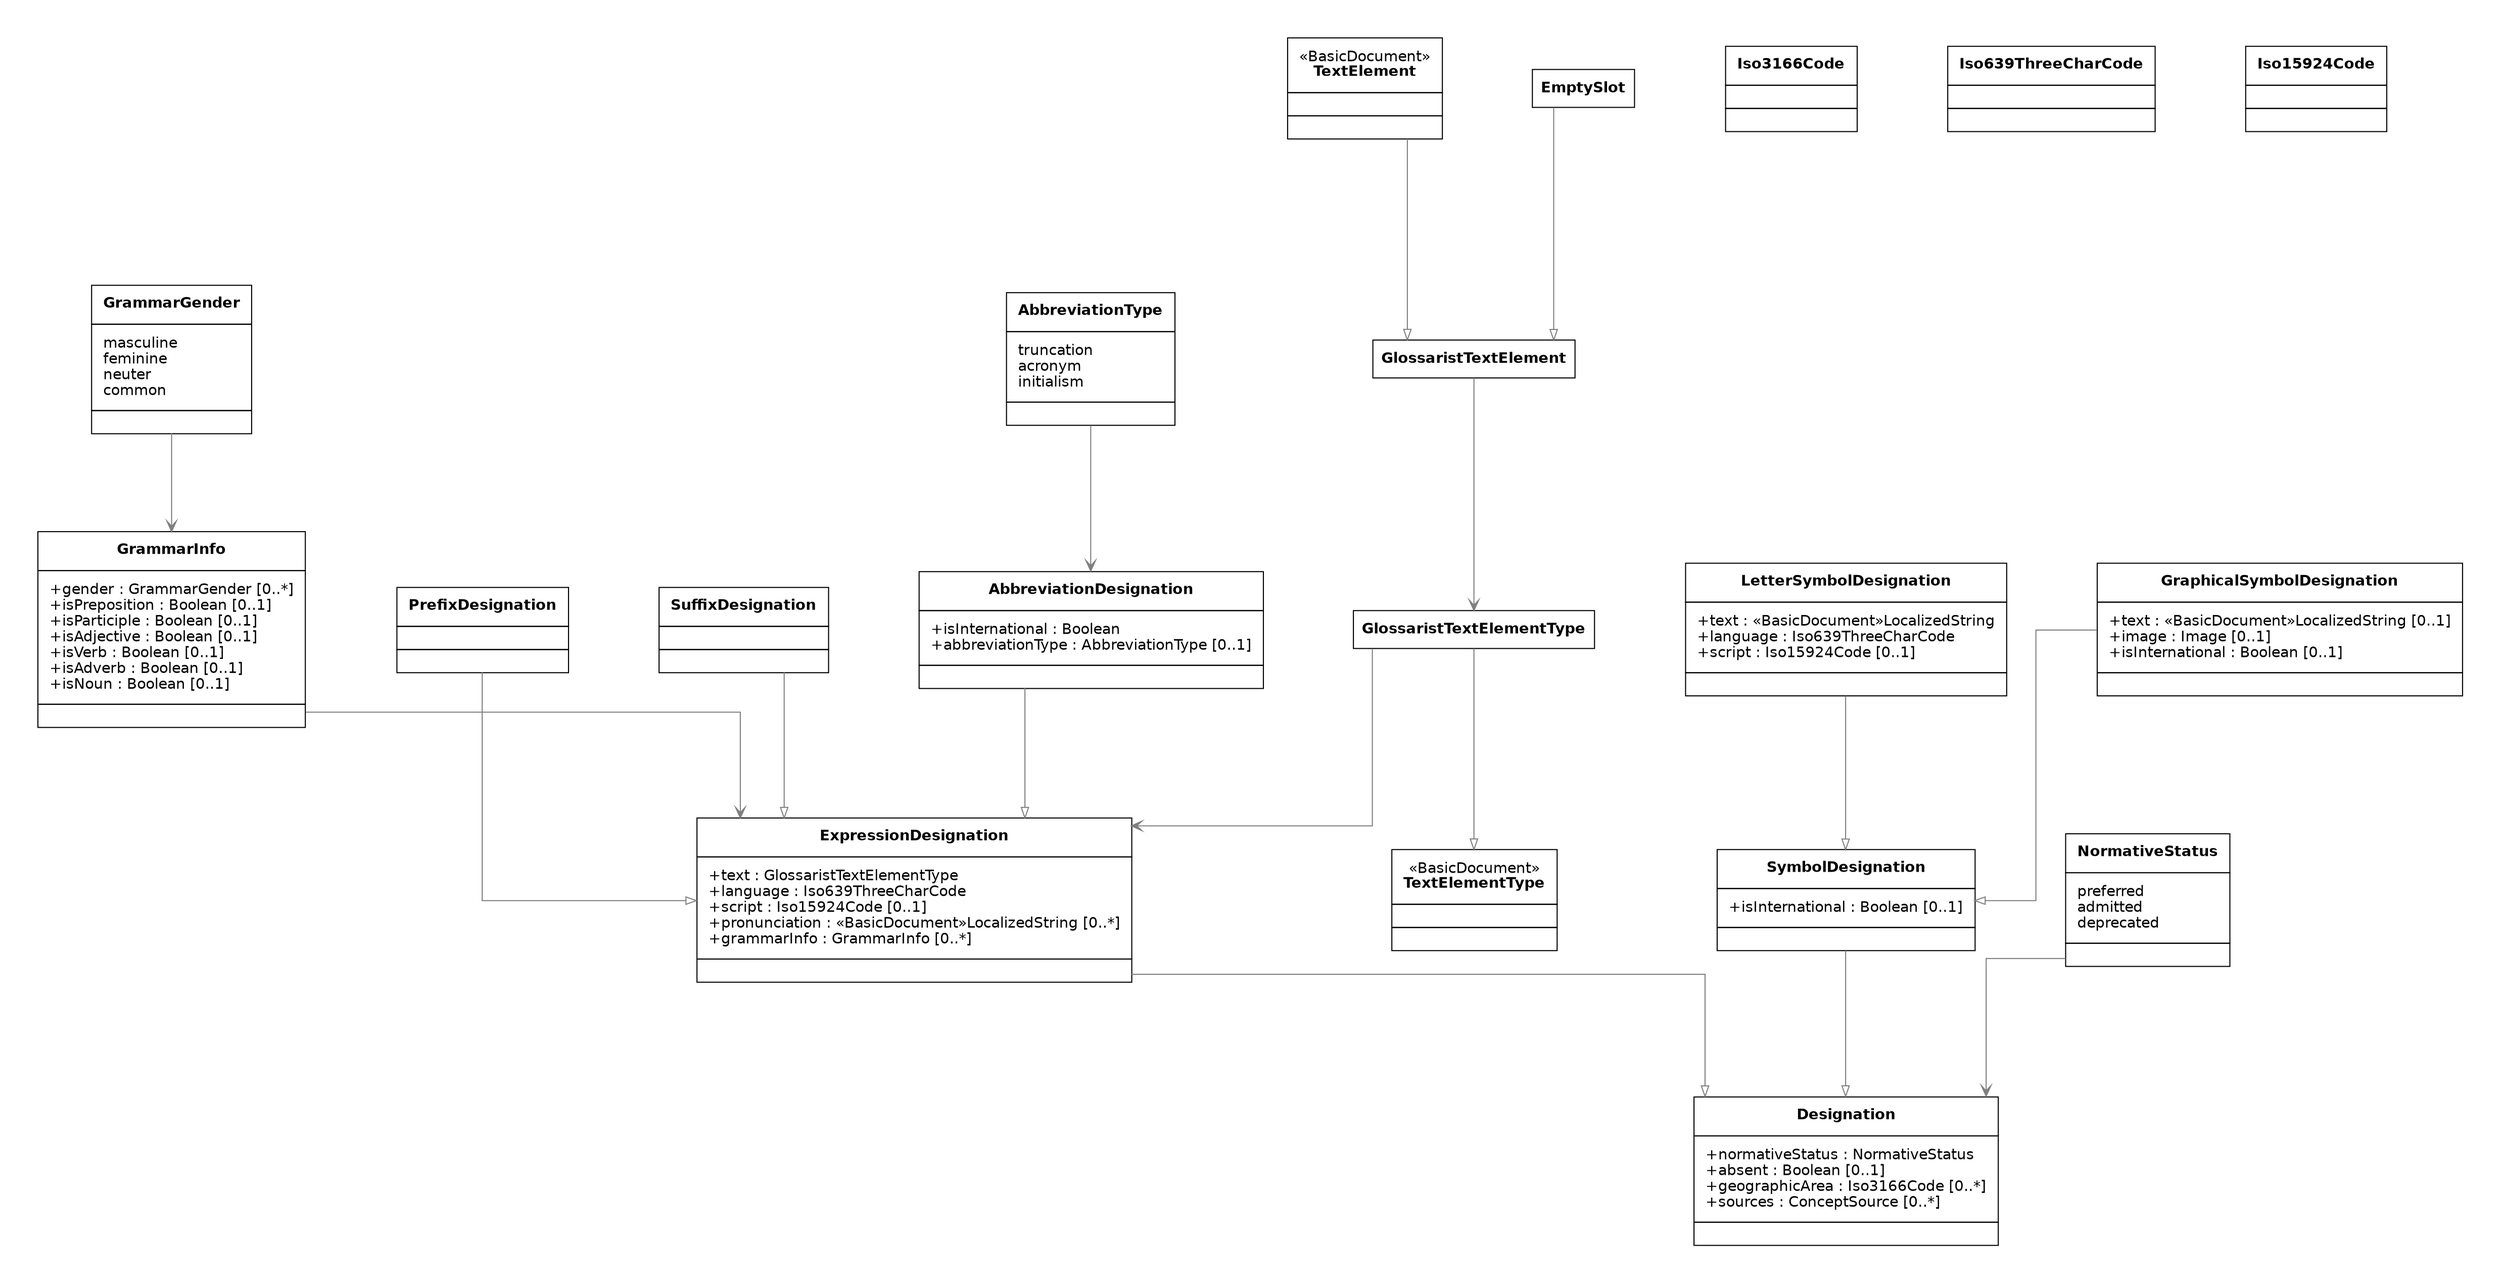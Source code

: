 digraph G {
  graph [splines="ortho" pad=0.5 ranksep="1.2.equally" nodesep="1.2.equally"]
  edge [color="gray50"]
  node [shape="box" fontname="Helvetica-bold"]

  Designation [shape="plain" fontname="Helvetica" label=<
    <TABLE BORDER="0" CELLBORDER="1" CELLSPACING="0" CELLPADDING="10">
    <TR>
    <TD><TABLE BORDER="0" CELLPADDING="0" CELLSPACING="0">
    <TR><TD ALIGN="CENTER"><B>Designation</B></TD></TR>
  </TABLE>
  </TD>
  </TR>
  
  <TR>
    <TD><TABLE BORDER="0" CELLPADDING="0" CELLSPACING="0">
              <TR><TD ALIGN="LEFT">+normativeStatus : NormativeStatus</TD></TR>
            <TR><TD ALIGN="LEFT">+absent : Boolean &#91;0..1&#93;</TD></TR>
            <TR><TD ALIGN="LEFT">+geographicArea : Iso3166Code &#91;0..*&#93;</TD></TR>
            <TR><TD ALIGN="LEFT">+sources : ConceptSource &#91;0..*&#93;</TD></TR>
  </TABLE>
        </TD>
  </TR>
  
  <TR>
    <TD><TABLE BORDER="0" CELLPADDING="0" CELLSPACING="0">
    <TR><TD ALIGN="LEFT"></TD></TR>
  </TABLE></TD>
  </TR>
  
  </TABLE>
  >]
  
  TextElement [shape="plain" fontname="Helvetica" label=<
    <TABLE BORDER="0" CELLBORDER="1" CELLSPACING="0" CELLPADDING="10">
    <TR>
    <TD><TABLE BORDER="0" CELLPADDING="0" CELLSPACING="0">
    <TR><TD ALIGN="CENTER">«BasicDocument»</TD></TR>\n<TR><TD ALIGN="CENTER"><B>TextElement</B></TD></TR>
  </TABLE>
  </TD>
  </TR>
  
  <TR>
    <TD><TABLE BORDER="0" CELLPADDING="0" CELLSPACING="0">
    <TR><TD ALIGN="LEFT"></TD></TR>
  </TABLE></TD>
  </TR>
  
  <TR>
    <TD><TABLE BORDER="0" CELLPADDING="0" CELLSPACING="0">
    <TR><TD ALIGN="LEFT"></TD></TR>
  </TABLE></TD>
  </TR>
  
  </TABLE>
  >]
  
  TextElementType [shape="plain" fontname="Helvetica" label=<
    <TABLE BORDER="0" CELLBORDER="1" CELLSPACING="0" CELLPADDING="10">
    <TR>
    <TD><TABLE BORDER="0" CELLPADDING="0" CELLSPACING="0">
    <TR><TD ALIGN="CENTER">«BasicDocument»</TD></TR>\n<TR><TD ALIGN="CENTER"><B>TextElementType</B></TD></TR>
  </TABLE>
  </TD>
  </TR>
  
  <TR>
    <TD><TABLE BORDER="0" CELLPADDING="0" CELLSPACING="0">
    <TR><TD ALIGN="LEFT"></TD></TR>
  </TABLE></TD>
  </TR>
  
  <TR>
    <TD><TABLE BORDER="0" CELLPADDING="0" CELLSPACING="0">
    <TR><TD ALIGN="LEFT"></TD></TR>
  </TABLE></TD>
  </TR>
  
  </TABLE>
  >]
  
  ExpressionDesignation [shape="plain" fontname="Helvetica" label=<
    <TABLE BORDER="0" CELLBORDER="1" CELLSPACING="0" CELLPADDING="10">
    <TR>
    <TD><TABLE BORDER="0" CELLPADDING="0" CELLSPACING="0">
    <TR><TD ALIGN="CENTER"><B>ExpressionDesignation</B></TD></TR>
  </TABLE>
  </TD>
  </TR>
  
  <TR>
    <TD><TABLE BORDER="0" CELLPADDING="0" CELLSPACING="0">
              <TR><TD ALIGN="LEFT">+text : GlossaristTextElementType</TD></TR>
            <TR><TD ALIGN="LEFT">+language : Iso639ThreeCharCode</TD></TR>
            <TR><TD ALIGN="LEFT">+script : Iso15924Code &#91;0..1&#93;</TD></TR>
            <TR><TD ALIGN="LEFT">+pronunciation : «BasicDocument»LocalizedString &#91;0..*&#93;</TD></TR>
            <TR><TD ALIGN="LEFT">+grammarInfo : GrammarInfo &#91;0..*&#93;</TD></TR>
  </TABLE>
        </TD>
  </TR>
  
  <TR>
    <TD><TABLE BORDER="0" CELLPADDING="0" CELLSPACING="0">
    <TR><TD ALIGN="LEFT"></TD></TR>
  </TABLE></TD>
  </TR>
  
  </TABLE>
  >]
  
  GrammarInfo [shape="plain" fontname="Helvetica" label=<
    <TABLE BORDER="0" CELLBORDER="1" CELLSPACING="0" CELLPADDING="10">
    <TR>
    <TD><TABLE BORDER="0" CELLPADDING="0" CELLSPACING="0">
    <TR><TD ALIGN="CENTER"><B>GrammarInfo</B></TD></TR>
  </TABLE>
  </TD>
  </TR>
  
  <TR>
    <TD><TABLE BORDER="0" CELLPADDING="0" CELLSPACING="0">
              <TR><TD ALIGN="LEFT">+gender : GrammarGender &#91;0..*&#93;</TD></TR>
            <TR><TD ALIGN="LEFT">+isPreposition : Boolean &#91;0..1&#93;</TD></TR>
            <TR><TD ALIGN="LEFT">+isParticiple : Boolean &#91;0..1&#93;</TD></TR>
            <TR><TD ALIGN="LEFT">+isAdjective : Boolean &#91;0..1&#93;</TD></TR>
            <TR><TD ALIGN="LEFT">+isVerb : Boolean &#91;0..1&#93;</TD></TR>
            <TR><TD ALIGN="LEFT">+isAdverb : Boolean &#91;0..1&#93;</TD></TR>
            <TR><TD ALIGN="LEFT">+isNoun : Boolean &#91;0..1&#93;</TD></TR>
  </TABLE>
        </TD>
  </TR>
  
  <TR>
    <TD><TABLE BORDER="0" CELLPADDING="0" CELLSPACING="0">
    <TR><TD ALIGN="LEFT"></TD></TR>
  </TABLE></TD>
  </TR>
  
  </TABLE>
  >]
  
  SymbolDesignation [shape="plain" fontname="Helvetica" label=<
    <TABLE BORDER="0" CELLBORDER="1" CELLSPACING="0" CELLPADDING="10">
    <TR>
    <TD><TABLE BORDER="0" CELLPADDING="0" CELLSPACING="0">
    <TR><TD ALIGN="CENTER"><B>SymbolDesignation</B></TD></TR>
  </TABLE>
  </TD>
  </TR>
  
  <TR>
    <TD><TABLE BORDER="0" CELLPADDING="0" CELLSPACING="0">
              <TR><TD ALIGN="LEFT">+isInternational : Boolean &#91;0..1&#93;</TD></TR>
  </TABLE>
        </TD>
  </TR>
  
  <TR>
    <TD><TABLE BORDER="0" CELLPADDING="0" CELLSPACING="0">
    <TR><TD ALIGN="LEFT"></TD></TR>
  </TABLE></TD>
  </TR>
  
  </TABLE>
  >]
  
  PrefixDesignation [shape="plain" fontname="Helvetica" label=<
    <TABLE BORDER="0" CELLBORDER="1" CELLSPACING="0" CELLPADDING="10">
    <TR>
    <TD><TABLE BORDER="0" CELLPADDING="0" CELLSPACING="0">
    <TR><TD ALIGN="CENTER"><B>PrefixDesignation</B></TD></TR>
  </TABLE>
  </TD>
  </TR>
  
  <TR>
    <TD><TABLE BORDER="0" CELLPADDING="0" CELLSPACING="0">
    <TR><TD ALIGN="LEFT"></TD></TR>
  </TABLE></TD>
  </TR>
  
  <TR>
    <TD><TABLE BORDER="0" CELLPADDING="0" CELLSPACING="0">
    <TR><TD ALIGN="LEFT"></TD></TR>
  </TABLE></TD>
  </TR>
  
  </TABLE>
  >]
  
  SuffixDesignation [shape="plain" fontname="Helvetica" label=<
    <TABLE BORDER="0" CELLBORDER="1" CELLSPACING="0" CELLPADDING="10">
    <TR>
    <TD><TABLE BORDER="0" CELLPADDING="0" CELLSPACING="0">
    <TR><TD ALIGN="CENTER"><B>SuffixDesignation</B></TD></TR>
  </TABLE>
  </TD>
  </TR>
  
  <TR>
    <TD><TABLE BORDER="0" CELLPADDING="0" CELLSPACING="0">
    <TR><TD ALIGN="LEFT"></TD></TR>
  </TABLE></TD>
  </TR>
  
  <TR>
    <TD><TABLE BORDER="0" CELLPADDING="0" CELLSPACING="0">
    <TR><TD ALIGN="LEFT"></TD></TR>
  </TABLE></TD>
  </TR>
  
  </TABLE>
  >]
  
  AbbreviationDesignation [shape="plain" fontname="Helvetica" label=<
    <TABLE BORDER="0" CELLBORDER="1" CELLSPACING="0" CELLPADDING="10">
    <TR>
    <TD><TABLE BORDER="0" CELLPADDING="0" CELLSPACING="0">
    <TR><TD ALIGN="CENTER"><B>AbbreviationDesignation</B></TD></TR>
  </TABLE>
  </TD>
  </TR>
  
  <TR>
    <TD><TABLE BORDER="0" CELLPADDING="0" CELLSPACING="0">
              <TR><TD ALIGN="LEFT">+isInternational : Boolean</TD></TR>
            <TR><TD ALIGN="LEFT">+abbreviationType : AbbreviationType &#91;0..1&#93;</TD></TR>
  </TABLE>
        </TD>
  </TR>
  
  <TR>
    <TD><TABLE BORDER="0" CELLPADDING="0" CELLSPACING="0">
    <TR><TD ALIGN="LEFT"></TD></TR>
  </TABLE></TD>
  </TR>
  
  </TABLE>
  >]
  
  LetterSymbolDesignation [shape="plain" fontname="Helvetica" label=<
    <TABLE BORDER="0" CELLBORDER="1" CELLSPACING="0" CELLPADDING="10">
    <TR>
    <TD><TABLE BORDER="0" CELLPADDING="0" CELLSPACING="0">
    <TR><TD ALIGN="CENTER"><B>LetterSymbolDesignation</B></TD></TR>
  </TABLE>
  </TD>
  </TR>
  
  <TR>
    <TD><TABLE BORDER="0" CELLPADDING="0" CELLSPACING="0">
              <TR><TD ALIGN="LEFT">+text : «BasicDocument»LocalizedString</TD></TR>
            <TR><TD ALIGN="LEFT">+language : Iso639ThreeCharCode</TD></TR>
            <TR><TD ALIGN="LEFT">+script : Iso15924Code &#91;0..1&#93;</TD></TR>
  </TABLE>
        </TD>
  </TR>
  
  <TR>
    <TD><TABLE BORDER="0" CELLPADDING="0" CELLSPACING="0">
    <TR><TD ALIGN="LEFT"></TD></TR>
  </TABLE></TD>
  </TR>
  
  </TABLE>
  >]
  
  GraphicalSymbolDesignation [shape="plain" fontname="Helvetica" label=<
    <TABLE BORDER="0" CELLBORDER="1" CELLSPACING="0" CELLPADDING="10">
    <TR>
    <TD><TABLE BORDER="0" CELLPADDING="0" CELLSPACING="0">
    <TR><TD ALIGN="CENTER"><B>GraphicalSymbolDesignation</B></TD></TR>
  </TABLE>
  </TD>
  </TR>
  
  <TR>
    <TD><TABLE BORDER="0" CELLPADDING="0" CELLSPACING="0">
              <TR><TD ALIGN="LEFT">+text : «BasicDocument»LocalizedString &#91;0..1&#93;</TD></TR>
            <TR><TD ALIGN="LEFT">+image : Image &#91;0..1&#93;</TD></TR>
            <TR><TD ALIGN="LEFT">+isInternational : Boolean &#91;0..1&#93;</TD></TR>
  </TABLE>
        </TD>
  </TR>
  
  <TR>
    <TD><TABLE BORDER="0" CELLPADDING="0" CELLSPACING="0">
    <TR><TD ALIGN="LEFT"></TD></TR>
  </TABLE></TD>
  </TR>
  
  </TABLE>
  >]
  
  Iso3166Code [shape="plain" fontname="Helvetica" label=<
    <TABLE BORDER="0" CELLBORDER="1" CELLSPACING="0" CELLPADDING="10">
    <TR>
    <TD><TABLE BORDER="0" CELLPADDING="0" CELLSPACING="0">
    <TR><TD ALIGN="CENTER"><B>Iso3166Code</B></TD></TR>
  </TABLE>
  </TD>
  </TR>
  
  <TR>
    <TD><TABLE BORDER="0" CELLPADDING="0" CELLSPACING="0">
    <TR><TD ALIGN="LEFT"></TD></TR>
  </TABLE></TD>
  </TR>
  
  <TR>
    <TD><TABLE BORDER="0" CELLPADDING="0" CELLSPACING="0">
    <TR><TD ALIGN="LEFT"></TD></TR>
  </TABLE></TD>
  </TR>
  
  </TABLE>
  >]
  
  Iso639ThreeCharCode [shape="plain" fontname="Helvetica" label=<
    <TABLE BORDER="0" CELLBORDER="1" CELLSPACING="0" CELLPADDING="10">
    <TR>
    <TD><TABLE BORDER="0" CELLPADDING="0" CELLSPACING="0">
    <TR><TD ALIGN="CENTER"><B>Iso639ThreeCharCode</B></TD></TR>
  </TABLE>
  </TD>
  </TR>
  
  <TR>
    <TD><TABLE BORDER="0" CELLPADDING="0" CELLSPACING="0">
    <TR><TD ALIGN="LEFT"></TD></TR>
  </TABLE></TD>
  </TR>
  
  <TR>
    <TD><TABLE BORDER="0" CELLPADDING="0" CELLSPACING="0">
    <TR><TD ALIGN="LEFT"></TD></TR>
  </TABLE></TD>
  </TR>
  
  </TABLE>
  >]
  
  Iso15924Code [shape="plain" fontname="Helvetica" label=<
    <TABLE BORDER="0" CELLBORDER="1" CELLSPACING="0" CELLPADDING="10">
    <TR>
    <TD><TABLE BORDER="0" CELLPADDING="0" CELLSPACING="0">
    <TR><TD ALIGN="CENTER"><B>Iso15924Code</B></TD></TR>
  </TABLE>
  </TD>
  </TR>
  
  <TR>
    <TD><TABLE BORDER="0" CELLPADDING="0" CELLSPACING="0">
    <TR><TD ALIGN="LEFT"></TD></TR>
  </TABLE></TD>
  </TR>
  
  <TR>
    <TD><TABLE BORDER="0" CELLPADDING="0" CELLSPACING="0">
    <TR><TD ALIGN="LEFT"></TD></TR>
  </TABLE></TD>
  </TR>
  
  </TABLE>
  >]
  
  NormativeStatus [shape="plain" fontname="Helvetica" label=<
    <TABLE BORDER="0" CELLBORDER="1" CELLSPACING="0" CELLPADDING="10">
    <TR>
    <TD><TABLE BORDER="0" CELLPADDING="0" CELLSPACING="0">
    <TR><TD ALIGN="CENTER"><B>NormativeStatus</B></TD></TR>
  </TABLE>
  </TD>
  </TR>
  
  <TR>
    <TD><TABLE BORDER="0" CELLPADDING="0" CELLSPACING="0">
              <TR><TD ALIGN="LEFT">preferred</TD></TR>
            <TR><TD ALIGN="LEFT">admitted</TD></TR>
            <TR><TD ALIGN="LEFT">deprecated</TD></TR>
  </TABLE>
        </TD>
  </TR>
  
  <TR>
    <TD><TABLE BORDER="0" CELLPADDING="0" CELLSPACING="0">
    <TR><TD ALIGN="LEFT"></TD></TR>
  </TABLE></TD>
  </TR>
  
  </TABLE>
  >]
  
  AbbreviationType [shape="plain" fontname="Helvetica" label=<
    <TABLE BORDER="0" CELLBORDER="1" CELLSPACING="0" CELLPADDING="10">
    <TR>
    <TD><TABLE BORDER="0" CELLPADDING="0" CELLSPACING="0">
    <TR><TD ALIGN="CENTER"><B>AbbreviationType</B></TD></TR>
  </TABLE>
  </TD>
  </TR>
  
  <TR>
    <TD><TABLE BORDER="0" CELLPADDING="0" CELLSPACING="0">
              <TR><TD ALIGN="LEFT">truncation</TD></TR>
            <TR><TD ALIGN="LEFT">acronym</TD></TR>
            <TR><TD ALIGN="LEFT">initialism</TD></TR>
  </TABLE>
        </TD>
  </TR>
  
  <TR>
    <TD><TABLE BORDER="0" CELLPADDING="0" CELLSPACING="0">
    <TR><TD ALIGN="LEFT"></TD></TR>
  </TABLE></TD>
  </TR>
  
  </TABLE>
  >]
  
  GrammarGender [shape="plain" fontname="Helvetica" label=<
    <TABLE BORDER="0" CELLBORDER="1" CELLSPACING="0" CELLPADDING="10">
    <TR>
    <TD><TABLE BORDER="0" CELLPADDING="0" CELLSPACING="0">
    <TR><TD ALIGN="CENTER"><B>GrammarGender</B></TD></TR>
  </TABLE>
  </TD>
  </TR>
  
  <TR>
    <TD><TABLE BORDER="0" CELLPADDING="0" CELLSPACING="0">
              <TR><TD ALIGN="LEFT">masculine</TD></TR>
            <TR><TD ALIGN="LEFT">feminine</TD></TR>
            <TR><TD ALIGN="LEFT">neuter</TD></TR>
            <TR><TD ALIGN="LEFT">common</TD></TR>
  </TABLE>
        </TD>
  </TR>
  
  <TR>
    <TD><TABLE BORDER="0" CELLPADDING="0" CELLSPACING="0">
    <TR><TD ALIGN="LEFT"></TD></TR>
  </TABLE></TD>
  </TR>
  
  </TABLE>
  >]

  NormativeStatus -> Designation [dir="direct" arrowtail="onormal" arrowhead="vee"]
  PrefixDesignation -> ExpressionDesignation [dir="direct" arrowtail="onormal" arrowhead="onormal"]
  SuffixDesignation -> ExpressionDesignation [dir="direct" arrowtail="onormal" arrowhead="onormal"]
  AbbreviationDesignation -> ExpressionDesignation [dir="direct" arrowtail="onormal" arrowhead="onormal"]
  GrammarInfo -> ExpressionDesignation [dir="direct" arrowtail="onormal" arrowhead="vee"]
  AbbreviationType -> AbbreviationDesignation [dir="direct" arrowtail="onormal" arrowhead="vee"]
  GrammarGender -> GrammarInfo [dir="direct" arrowtail="onormal" arrowhead="vee"]
  GlossaristTextElementType -> TextElementType [dir="direct" arrowtail="onormal" arrowhead="onormal"]
  GlossaristTextElementType -> ExpressionDesignation [dir="direct" arrowtail="onormal" arrowhead="vee"]
  TextElement -> GlossaristTextElement [dir="direct" arrowtail="onormal" arrowhead="onormal"]
  EmptySlot -> GlossaristTextElement [dir="direct" arrowtail="onormal" arrowhead="onormal"]
  GlossaristTextElement -> GlossaristTextElementType [dir="direct" arrowtail="onormal" arrowhead="vee"]
  ExpressionDesignation -> Designation [dir="direct" arrowtail="onormal" arrowhead="onormal"]
  SymbolDesignation -> Designation [dir="direct" arrowtail="onormal" arrowhead="onormal"]
  LetterSymbolDesignation -> SymbolDesignation [dir="direct" arrowtail="onormal" arrowhead="onormal"]
  GraphicalSymbolDesignation -> SymbolDesignation [dir="direct" arrowtail="onormal" arrowhead="onormal"]
}
